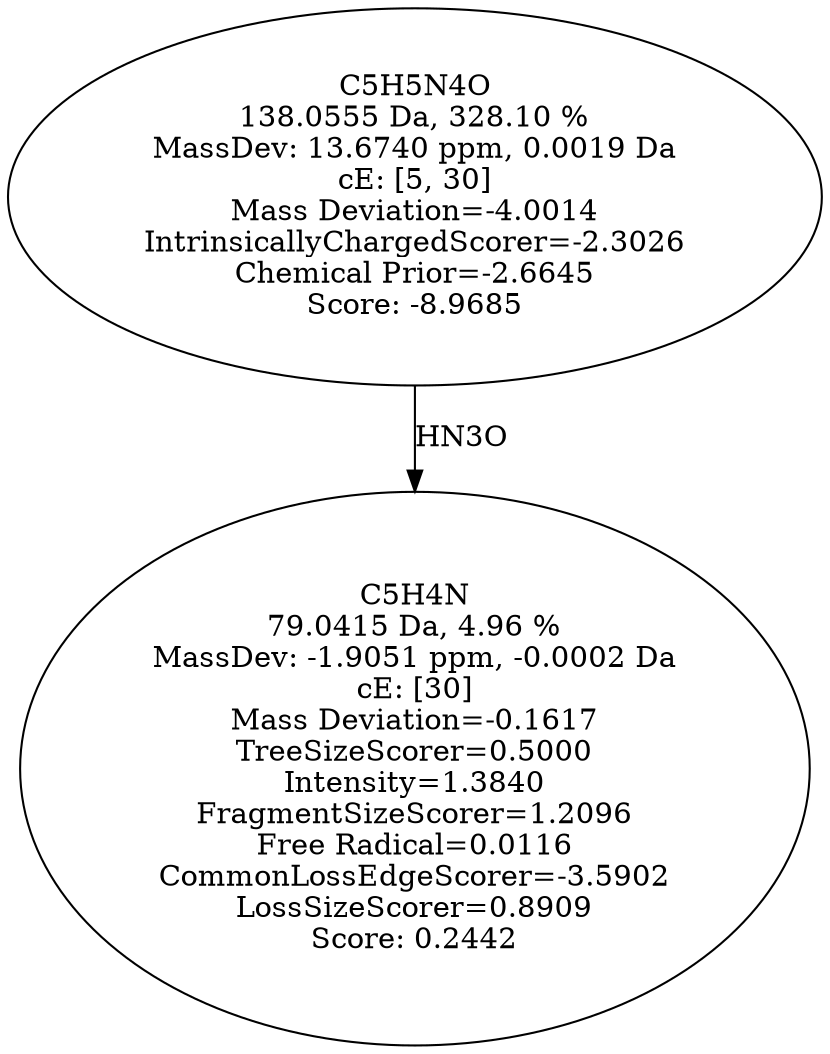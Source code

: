 strict digraph {
v1 [label="C5H4N\n79.0415 Da, 4.96 %\nMassDev: -1.9051 ppm, -0.0002 Da\ncE: [30]\nMass Deviation=-0.1617\nTreeSizeScorer=0.5000\nIntensity=1.3840\nFragmentSizeScorer=1.2096\nFree Radical=0.0116\nCommonLossEdgeScorer=-3.5902\nLossSizeScorer=0.8909\nScore: 0.2442"];
v2 [label="C5H5N4O\n138.0555 Da, 328.10 %\nMassDev: 13.6740 ppm, 0.0019 Da\ncE: [5, 30]\nMass Deviation=-4.0014\nIntrinsicallyChargedScorer=-2.3026\nChemical Prior=-2.6645\nScore: -8.9685"];
v2 -> v1 [label="HN3O"];
}